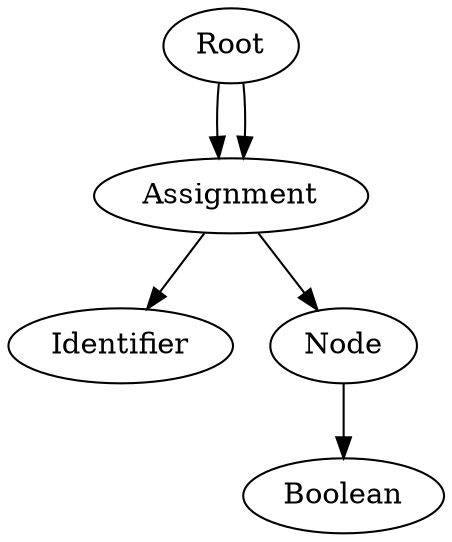 digraph G {
        0 [label="Root"];
        0 -> 4
        4 [label="Assignment"];
        0 -> 4
        2 [label="Identifier"];
        4 -> 2
        3 [label="Node"];
        4 -> 3
        1 [label="Boolean"];
        3 -> 1
}

